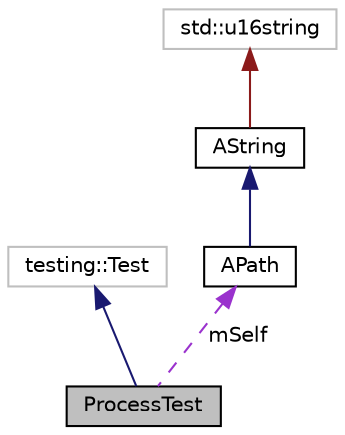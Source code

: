 digraph "ProcessTest"
{
 // LATEX_PDF_SIZE
  edge [fontname="Helvetica",fontsize="10",labelfontname="Helvetica",labelfontsize="10"];
  node [fontname="Helvetica",fontsize="10",shape=record];
  Node1 [label="ProcessTest",height=0.2,width=0.4,color="black", fillcolor="grey75", style="filled", fontcolor="black",tooltip=" "];
  Node2 -> Node1 [dir="back",color="midnightblue",fontsize="10",style="solid",fontname="Helvetica"];
  Node2 [label="testing::Test",height=0.2,width=0.4,color="grey75", fillcolor="white", style="filled",tooltip=" "];
  Node3 -> Node1 [dir="back",color="darkorchid3",fontsize="10",style="dashed",label=" mSelf" ,fontname="Helvetica"];
  Node3 [label="APath",height=0.2,width=0.4,color="black", fillcolor="white", style="filled",URL="$classAPath.html",tooltip="An add-on to AString with functions for working with the path."];
  Node4 -> Node3 [dir="back",color="midnightblue",fontsize="10",style="solid",fontname="Helvetica"];
  Node4 [label="AString",height=0.2,width=0.4,color="black", fillcolor="white", style="filled",URL="$classAString.html",tooltip="Represents a Unicode character string."];
  Node5 -> Node4 [dir="back",color="firebrick4",fontsize="10",style="solid",fontname="Helvetica"];
  Node5 [label="std::u16string",height=0.2,width=0.4,color="grey75", fillcolor="white", style="filled",tooltip=" "];
}
